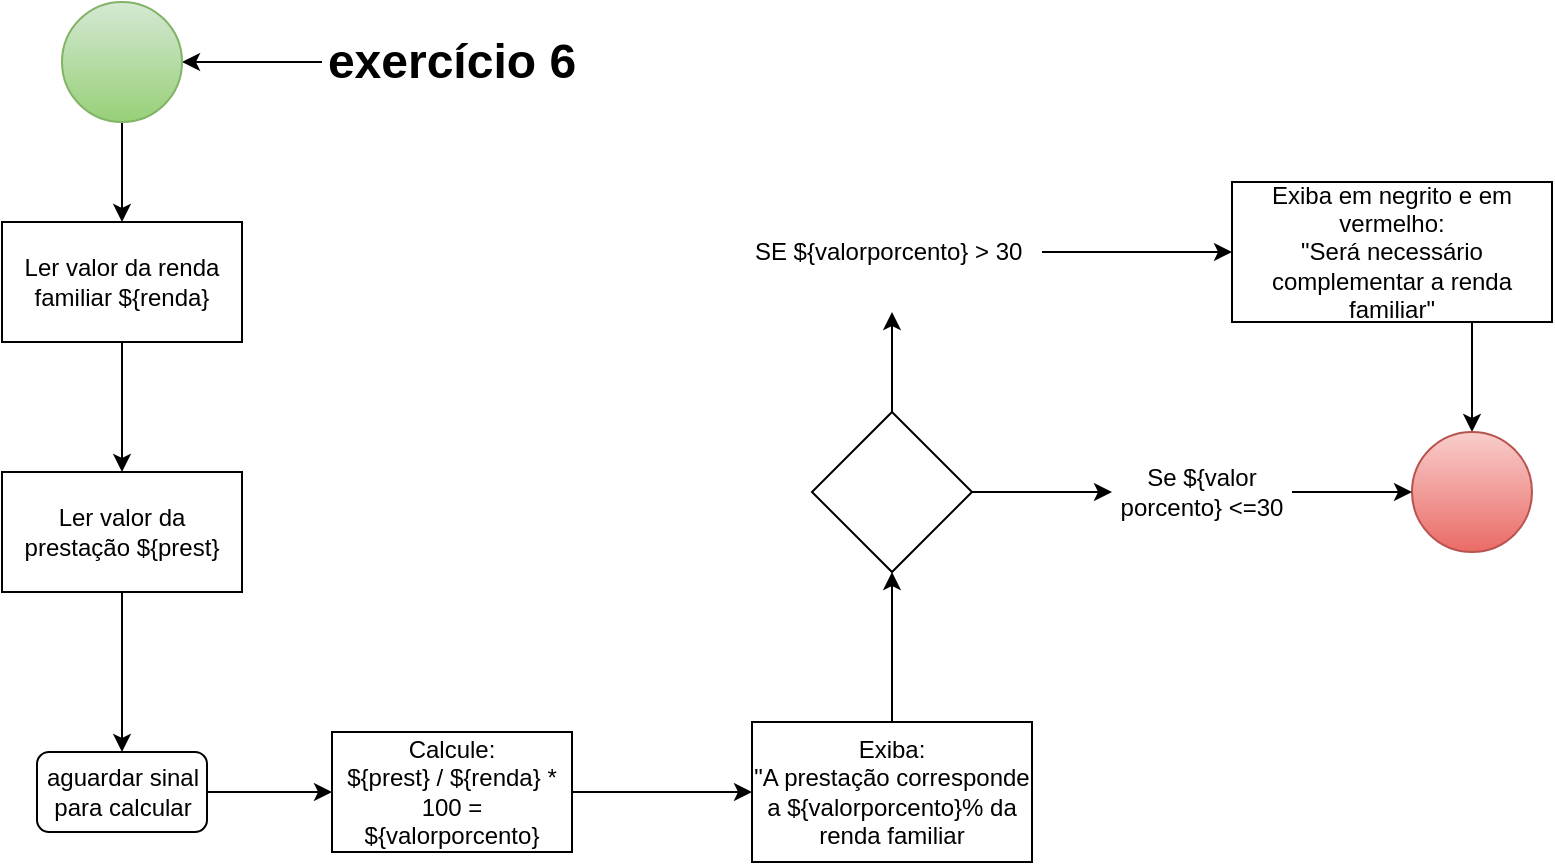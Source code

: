 <mxfile version="21.6.9" type="device">
  <diagram name="Página-1" id="85_Vi25NjM4KSWe2ROFU">
    <mxGraphModel dx="880" dy="522" grid="1" gridSize="10" guides="1" tooltips="1" connect="1" arrows="1" fold="1" page="1" pageScale="1" pageWidth="827" pageHeight="1169" math="0" shadow="0">
      <root>
        <mxCell id="0" />
        <mxCell id="1" parent="0" />
        <mxCell id="iGVaWSKgFV0cKThFAcae-28" style="edgeStyle=orthogonalEdgeStyle;rounded=0;orthogonalLoop=1;jettySize=auto;html=1;entryX=1;entryY=0.5;entryDx=0;entryDy=0;" parent="1" source="iGVaWSKgFV0cKThFAcae-1" target="iGVaWSKgFV0cKThFAcae-27" edge="1">
          <mxGeometry relative="1" as="geometry" />
        </mxCell>
        <mxCell id="iGVaWSKgFV0cKThFAcae-1" value="&lt;h1&gt;exercício 6&lt;/h1&gt;" style="text;html=1;strokeColor=none;fillColor=none;align=center;verticalAlign=middle;whiteSpace=wrap;rounded=0;" parent="1" vertex="1">
          <mxGeometry x="175" y="30" width="130" height="30" as="geometry" />
        </mxCell>
        <mxCell id="iGVaWSKgFV0cKThFAcae-5" value="" style="edgeStyle=orthogonalEdgeStyle;rounded=0;orthogonalLoop=1;jettySize=auto;html=1;" parent="1" source="iGVaWSKgFV0cKThFAcae-2" target="iGVaWSKgFV0cKThFAcae-4" edge="1">
          <mxGeometry relative="1" as="geometry" />
        </mxCell>
        <mxCell id="iGVaWSKgFV0cKThFAcae-2" value="Ler valor da renda familiar ${renda}" style="whiteSpace=wrap;html=1;" parent="1" vertex="1">
          <mxGeometry x="15" y="125" width="120" height="60" as="geometry" />
        </mxCell>
        <mxCell id="iGVaWSKgFV0cKThFAcae-7" value="" style="edgeStyle=orthogonalEdgeStyle;rounded=0;orthogonalLoop=1;jettySize=auto;html=1;" parent="1" source="iGVaWSKgFV0cKThFAcae-4" target="iGVaWSKgFV0cKThFAcae-6" edge="1">
          <mxGeometry relative="1" as="geometry" />
        </mxCell>
        <mxCell id="iGVaWSKgFV0cKThFAcae-4" value="Ler valor da prestação ${prest}" style="whiteSpace=wrap;html=1;" parent="1" vertex="1">
          <mxGeometry x="15" y="250" width="120" height="60" as="geometry" />
        </mxCell>
        <mxCell id="iGVaWSKgFV0cKThFAcae-9" value="" style="edgeStyle=orthogonalEdgeStyle;rounded=0;orthogonalLoop=1;jettySize=auto;html=1;" parent="1" source="iGVaWSKgFV0cKThFAcae-6" target="iGVaWSKgFV0cKThFAcae-8" edge="1">
          <mxGeometry relative="1" as="geometry" />
        </mxCell>
        <mxCell id="iGVaWSKgFV0cKThFAcae-6" value="aguardar sinal para calcular" style="whiteSpace=wrap;html=1;rounded=1;" parent="1" vertex="1">
          <mxGeometry x="32.5" y="390" width="85" height="40" as="geometry" />
        </mxCell>
        <mxCell id="iGVaWSKgFV0cKThFAcae-17" value="" style="edgeStyle=orthogonalEdgeStyle;rounded=0;orthogonalLoop=1;jettySize=auto;html=1;" parent="1" source="iGVaWSKgFV0cKThFAcae-8" target="iGVaWSKgFV0cKThFAcae-16" edge="1">
          <mxGeometry relative="1" as="geometry" />
        </mxCell>
        <mxCell id="iGVaWSKgFV0cKThFAcae-8" value="Calcule:&lt;br&gt;${prest} / ${renda} * 100 = ${valorporcento}" style="whiteSpace=wrap;html=1;rounded=0;" parent="1" vertex="1">
          <mxGeometry x="180" y="380" width="120" height="60" as="geometry" />
        </mxCell>
        <mxCell id="iGVaWSKgFV0cKThFAcae-19" value="" style="edgeStyle=orthogonalEdgeStyle;rounded=0;orthogonalLoop=1;jettySize=auto;html=1;" parent="1" source="iGVaWSKgFV0cKThFAcae-16" target="iGVaWSKgFV0cKThFAcae-18" edge="1">
          <mxGeometry relative="1" as="geometry" />
        </mxCell>
        <mxCell id="iGVaWSKgFV0cKThFAcae-16" value="Exiba: &lt;br&gt;&quot;A prestação corresponde a ${valorporcento}% da renda familiar" style="whiteSpace=wrap;html=1;rounded=0;" parent="1" vertex="1">
          <mxGeometry x="390" y="375" width="140" height="70" as="geometry" />
        </mxCell>
        <mxCell id="iGVaWSKgFV0cKThFAcae-21" style="edgeStyle=orthogonalEdgeStyle;rounded=0;orthogonalLoop=1;jettySize=auto;html=1;exitX=0.5;exitY=0;exitDx=0;exitDy=0;entryX=0.5;entryY=1;entryDx=0;entryDy=0;" parent="1" source="iGVaWSKgFV0cKThFAcae-18" target="iGVaWSKgFV0cKThFAcae-20" edge="1">
          <mxGeometry relative="1" as="geometry" />
        </mxCell>
        <mxCell id="mpNy192iGc8g2HKEmVqf-5" style="edgeStyle=orthogonalEdgeStyle;rounded=0;orthogonalLoop=1;jettySize=auto;html=1;exitX=1;exitY=0.5;exitDx=0;exitDy=0;entryX=0;entryY=0.5;entryDx=0;entryDy=0;" edge="1" parent="1" source="iGVaWSKgFV0cKThFAcae-18" target="mpNy192iGc8g2HKEmVqf-3">
          <mxGeometry relative="1" as="geometry" />
        </mxCell>
        <mxCell id="iGVaWSKgFV0cKThFAcae-18" value="" style="rhombus;whiteSpace=wrap;html=1;rounded=0;" parent="1" vertex="1">
          <mxGeometry x="420" y="220" width="80" height="80" as="geometry" />
        </mxCell>
        <mxCell id="iGVaWSKgFV0cKThFAcae-23" value="" style="edgeStyle=orthogonalEdgeStyle;rounded=0;orthogonalLoop=1;jettySize=auto;html=1;" parent="1" source="iGVaWSKgFV0cKThFAcae-20" target="iGVaWSKgFV0cKThFAcae-22" edge="1">
          <mxGeometry relative="1" as="geometry" />
        </mxCell>
        <mxCell id="iGVaWSKgFV0cKThFAcae-20" value="SE ${valorporcento} &amp;gt; 30&amp;nbsp;" style="text;html=1;strokeColor=none;fillColor=none;align=center;verticalAlign=middle;whiteSpace=wrap;rounded=0;" parent="1" vertex="1">
          <mxGeometry x="385" y="110" width="150" height="60" as="geometry" />
        </mxCell>
        <mxCell id="mpNy192iGc8g2HKEmVqf-4" style="edgeStyle=orthogonalEdgeStyle;rounded=0;orthogonalLoop=1;jettySize=auto;html=1;exitX=0.75;exitY=1;exitDx=0;exitDy=0;entryX=0.5;entryY=0;entryDx=0;entryDy=0;" edge="1" parent="1" source="iGVaWSKgFV0cKThFAcae-22" target="iGVaWSKgFV0cKThFAcae-24">
          <mxGeometry relative="1" as="geometry" />
        </mxCell>
        <mxCell id="iGVaWSKgFV0cKThFAcae-22" value="Exiba em negrito e em vermelho:&lt;br&gt;&quot;Será necessário complementar a renda familiar&quot;" style="whiteSpace=wrap;html=1;" parent="1" vertex="1">
          <mxGeometry x="630" y="105" width="160" height="70" as="geometry" />
        </mxCell>
        <mxCell id="iGVaWSKgFV0cKThFAcae-24" value="" style="ellipse;whiteSpace=wrap;html=1;rounded=0;fillColor=#f8cecc;strokeColor=#b85450;gradientColor=#ea6b66;" parent="1" vertex="1">
          <mxGeometry x="720" y="230" width="60" height="60" as="geometry" />
        </mxCell>
        <mxCell id="iGVaWSKgFV0cKThFAcae-29" style="edgeStyle=orthogonalEdgeStyle;rounded=0;orthogonalLoop=1;jettySize=auto;html=1;entryX=0.5;entryY=0;entryDx=0;entryDy=0;" parent="1" source="iGVaWSKgFV0cKThFAcae-27" target="iGVaWSKgFV0cKThFAcae-2" edge="1">
          <mxGeometry relative="1" as="geometry" />
        </mxCell>
        <mxCell id="iGVaWSKgFV0cKThFAcae-27" value="" style="ellipse;whiteSpace=wrap;html=1;rounded=0;fillColor=#d5e8d4;strokeColor=#82b366;gradientColor=#97d077;" parent="1" vertex="1">
          <mxGeometry x="45" y="15" width="60" height="60" as="geometry" />
        </mxCell>
        <mxCell id="mpNy192iGc8g2HKEmVqf-6" style="edgeStyle=orthogonalEdgeStyle;rounded=0;orthogonalLoop=1;jettySize=auto;html=1;exitX=1;exitY=0.5;exitDx=0;exitDy=0;entryX=0;entryY=0.5;entryDx=0;entryDy=0;" edge="1" parent="1" source="mpNy192iGc8g2HKEmVqf-3" target="iGVaWSKgFV0cKThFAcae-24">
          <mxGeometry relative="1" as="geometry" />
        </mxCell>
        <mxCell id="mpNy192iGc8g2HKEmVqf-3" value="Se ${valor porcento} &amp;lt;=30" style="text;html=1;strokeColor=none;fillColor=none;align=center;verticalAlign=middle;whiteSpace=wrap;rounded=0;" vertex="1" parent="1">
          <mxGeometry x="570" y="245" width="90" height="30" as="geometry" />
        </mxCell>
      </root>
    </mxGraphModel>
  </diagram>
</mxfile>
